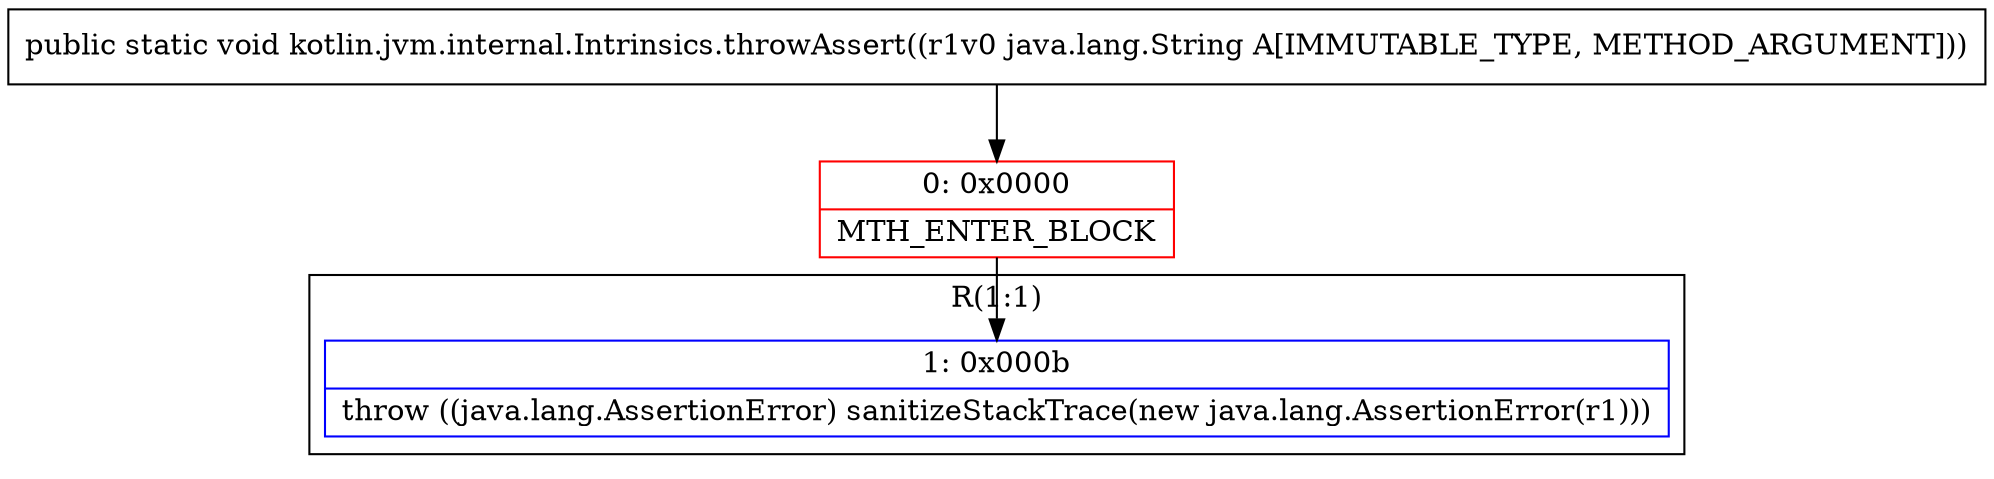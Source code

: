digraph "CFG forkotlin.jvm.internal.Intrinsics.throwAssert(Ljava\/lang\/String;)V" {
subgraph cluster_Region_681562669 {
label = "R(1:1)";
node [shape=record,color=blue];
Node_1 [shape=record,label="{1\:\ 0x000b|throw ((java.lang.AssertionError) sanitizeStackTrace(new java.lang.AssertionError(r1)))\l}"];
}
Node_0 [shape=record,color=red,label="{0\:\ 0x0000|MTH_ENTER_BLOCK\l}"];
MethodNode[shape=record,label="{public static void kotlin.jvm.internal.Intrinsics.throwAssert((r1v0 java.lang.String A[IMMUTABLE_TYPE, METHOD_ARGUMENT])) }"];
MethodNode -> Node_0;
Node_0 -> Node_1;
}

